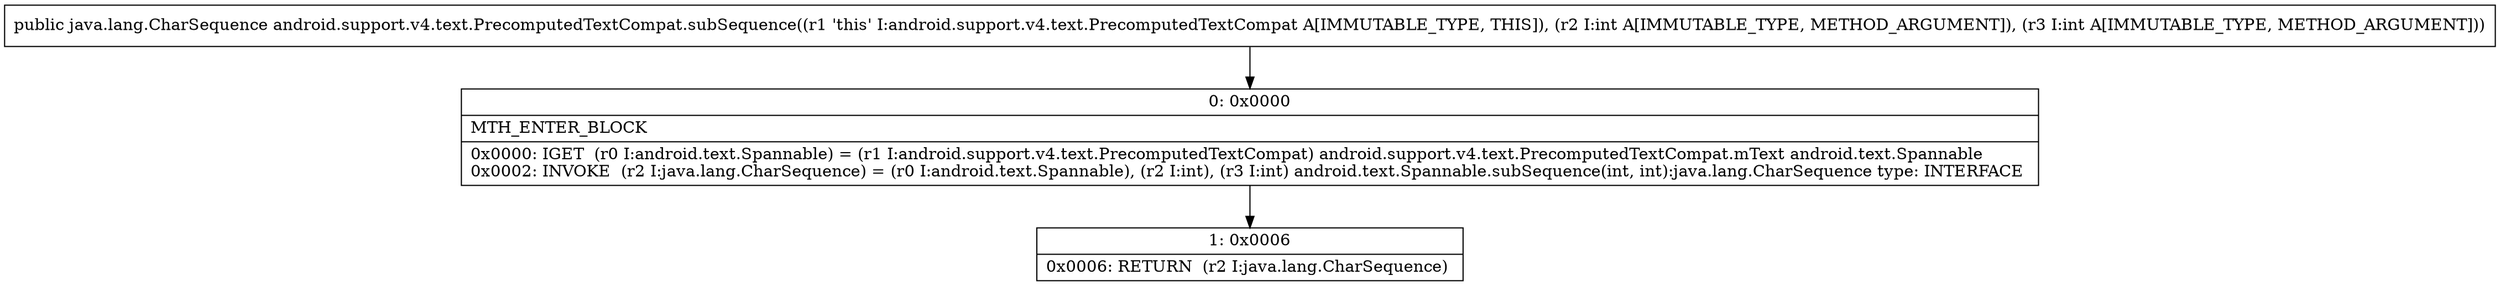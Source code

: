 digraph "CFG forandroid.support.v4.text.PrecomputedTextCompat.subSequence(II)Ljava\/lang\/CharSequence;" {
Node_0 [shape=record,label="{0\:\ 0x0000|MTH_ENTER_BLOCK\l|0x0000: IGET  (r0 I:android.text.Spannable) = (r1 I:android.support.v4.text.PrecomputedTextCompat) android.support.v4.text.PrecomputedTextCompat.mText android.text.Spannable \l0x0002: INVOKE  (r2 I:java.lang.CharSequence) = (r0 I:android.text.Spannable), (r2 I:int), (r3 I:int) android.text.Spannable.subSequence(int, int):java.lang.CharSequence type: INTERFACE \l}"];
Node_1 [shape=record,label="{1\:\ 0x0006|0x0006: RETURN  (r2 I:java.lang.CharSequence) \l}"];
MethodNode[shape=record,label="{public java.lang.CharSequence android.support.v4.text.PrecomputedTextCompat.subSequence((r1 'this' I:android.support.v4.text.PrecomputedTextCompat A[IMMUTABLE_TYPE, THIS]), (r2 I:int A[IMMUTABLE_TYPE, METHOD_ARGUMENT]), (r3 I:int A[IMMUTABLE_TYPE, METHOD_ARGUMENT])) }"];
MethodNode -> Node_0;
Node_0 -> Node_1;
}

